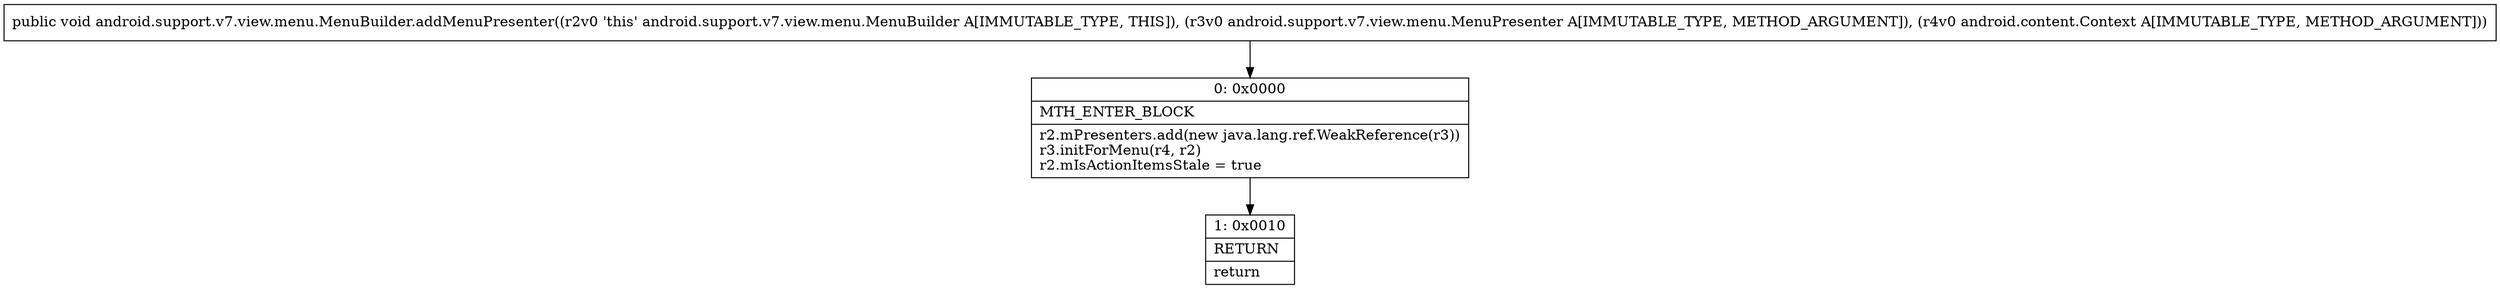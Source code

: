 digraph "CFG forandroid.support.v7.view.menu.MenuBuilder.addMenuPresenter(Landroid\/support\/v7\/view\/menu\/MenuPresenter;Landroid\/content\/Context;)V" {
Node_0 [shape=record,label="{0\:\ 0x0000|MTH_ENTER_BLOCK\l|r2.mPresenters.add(new java.lang.ref.WeakReference(r3))\lr3.initForMenu(r4, r2)\lr2.mIsActionItemsStale = true\l}"];
Node_1 [shape=record,label="{1\:\ 0x0010|RETURN\l|return\l}"];
MethodNode[shape=record,label="{public void android.support.v7.view.menu.MenuBuilder.addMenuPresenter((r2v0 'this' android.support.v7.view.menu.MenuBuilder A[IMMUTABLE_TYPE, THIS]), (r3v0 android.support.v7.view.menu.MenuPresenter A[IMMUTABLE_TYPE, METHOD_ARGUMENT]), (r4v0 android.content.Context A[IMMUTABLE_TYPE, METHOD_ARGUMENT])) }"];
MethodNode -> Node_0;
Node_0 -> Node_1;
}

